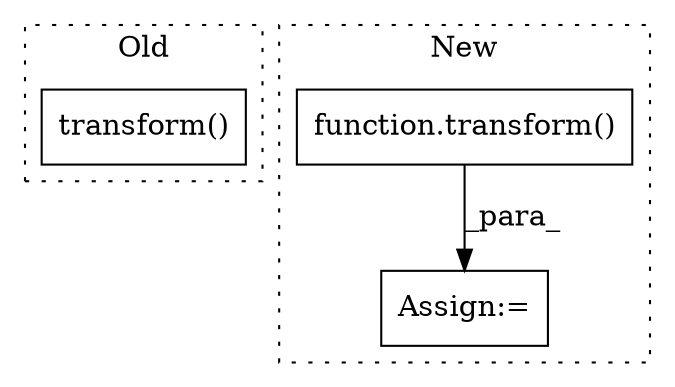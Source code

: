 digraph G {
subgraph cluster0 {
1 [label="transform()" a="75" s="1143,1164" l="15,1" shape="box"];
label = "Old";
style="dotted";
}
subgraph cluster1 {
2 [label="function.transform()" a="75" s="1296,1312" l="10,1" shape="box"];
3 [label="Assign:=" a="68" s="1293" l="3" shape="box"];
label = "New";
style="dotted";
}
2 -> 3 [label="_para_"];
}